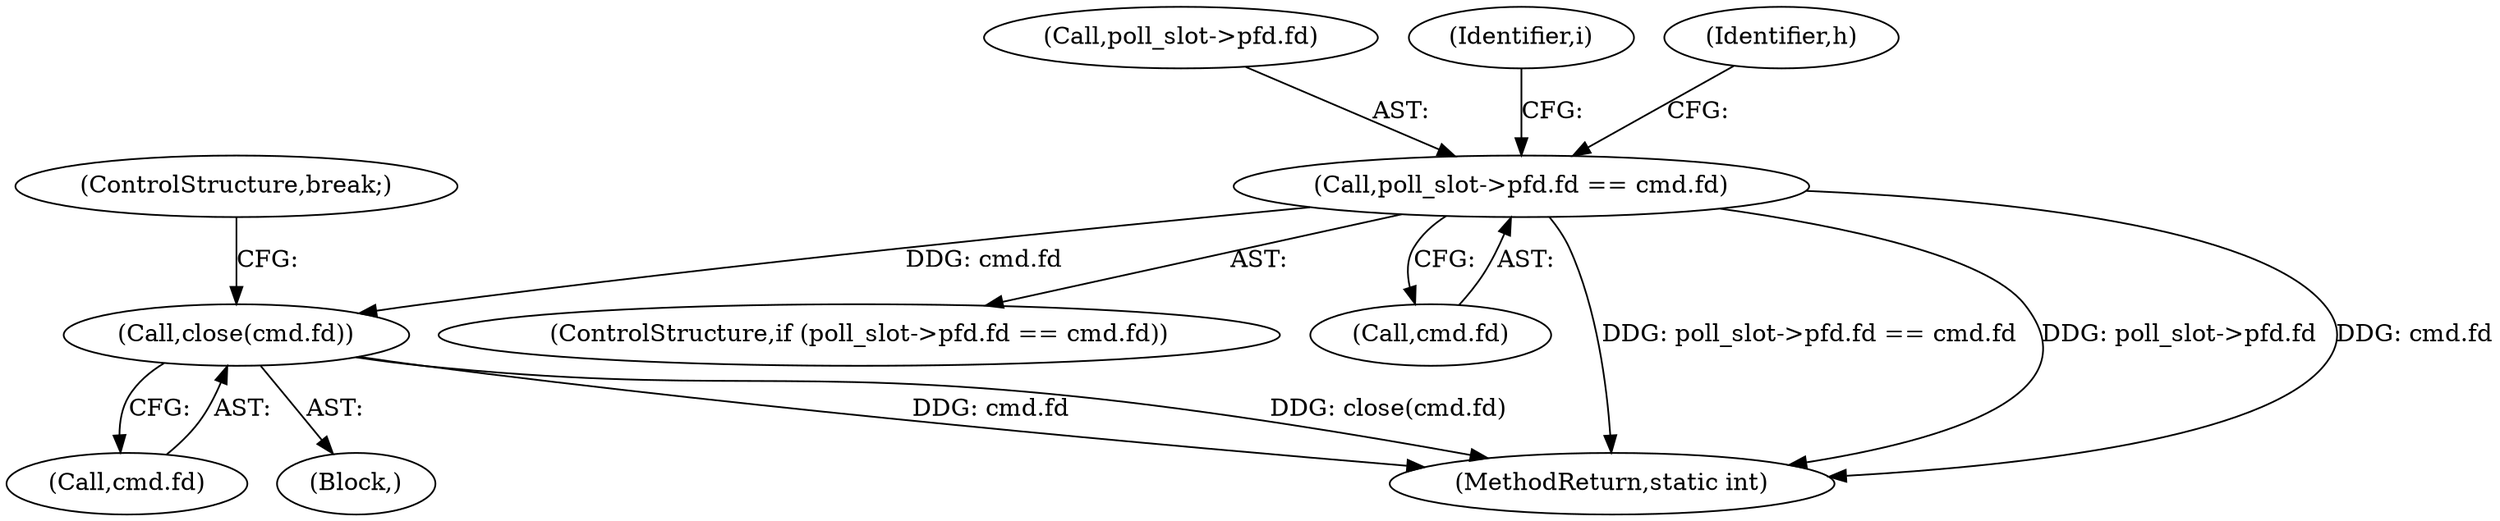 digraph "0_Android_472271b153c5dc53c28beac55480a8d8434b2d5c_42@pointer" {
"1000181" [label="(Call,poll_slot->pfd.fd == cmd.fd)"];
"1000198" [label="(Call,close(cmd.fd))"];
"1000199" [label="(Call,cmd.fd)"];
"1000182" [label="(Call,poll_slot->pfd.fd)"];
"1000180" [label="(ControlStructure,if (poll_slot->pfd.fd == cmd.fd))"];
"1000140" [label="(Block,)"];
"1000181" [label="(Call,poll_slot->pfd.fd == cmd.fd)"];
"1000187" [label="(Call,cmd.fd)"];
"1000202" [label="(ControlStructure,break;)"];
"1000242" [label="(MethodReturn,static int)"];
"1000167" [label="(Identifier,i)"];
"1000192" [label="(Identifier,h)"];
"1000198" [label="(Call,close(cmd.fd))"];
"1000181" -> "1000180"  [label="AST: "];
"1000181" -> "1000187"  [label="CFG: "];
"1000182" -> "1000181"  [label="AST: "];
"1000187" -> "1000181"  [label="AST: "];
"1000192" -> "1000181"  [label="CFG: "];
"1000167" -> "1000181"  [label="CFG: "];
"1000181" -> "1000242"  [label="DDG: poll_slot->pfd.fd == cmd.fd"];
"1000181" -> "1000242"  [label="DDG: poll_slot->pfd.fd"];
"1000181" -> "1000242"  [label="DDG: cmd.fd"];
"1000181" -> "1000198"  [label="DDG: cmd.fd"];
"1000198" -> "1000140"  [label="AST: "];
"1000198" -> "1000199"  [label="CFG: "];
"1000199" -> "1000198"  [label="AST: "];
"1000202" -> "1000198"  [label="CFG: "];
"1000198" -> "1000242"  [label="DDG: cmd.fd"];
"1000198" -> "1000242"  [label="DDG: close(cmd.fd)"];
}
